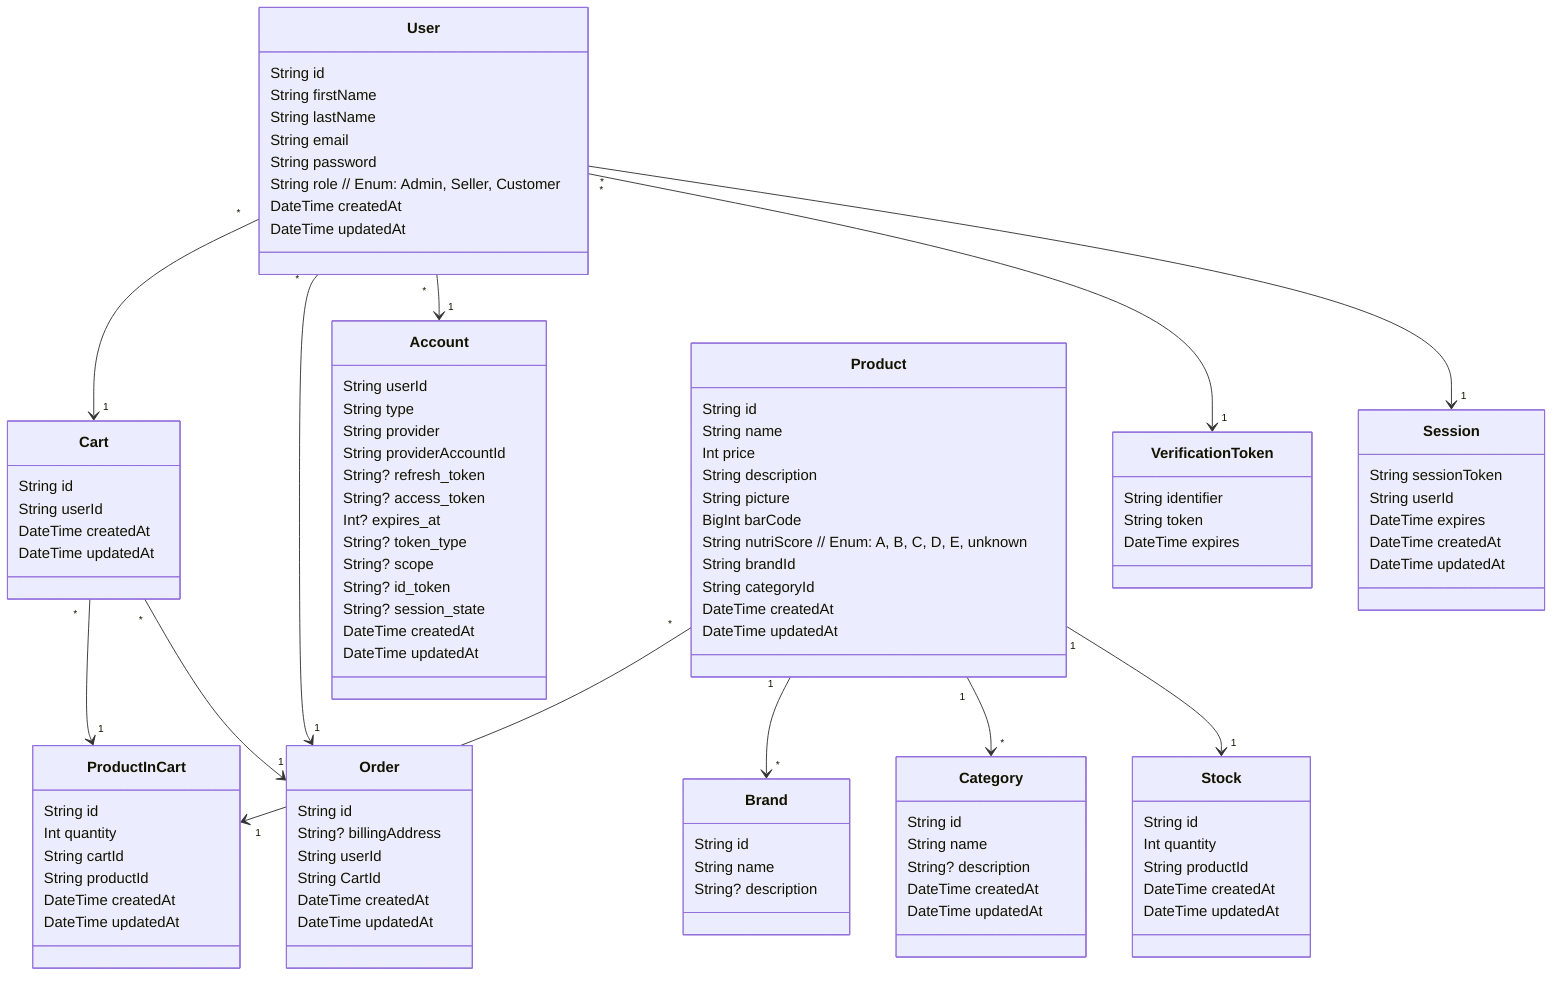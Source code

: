 classDiagram
    class Account {
        String userId
        String type
        String provider
        String providerAccountId
        String? refresh_token
        String? access_token
        Int? expires_at
        String? token_type
        String? scope
        String? id_token
        String? session_state
        DateTime createdAt
        DateTime updatedAt
    }
    class Session {
        String sessionToken
        String userId
        DateTime expires
        DateTime createdAt
        DateTime updatedAt
    }
    class VerificationToken {
        String identifier
        String token
        DateTime expires
    }
    class User {
        String id
        String firstName
        String lastName
        String email
        String password
        String role   // Enum: Admin, Seller, Customer
        DateTime createdAt
        DateTime updatedAt
    }
    class Product {
        String id
        String name
        Int price
        String description
        String picture
        BigInt barCode
        String nutriScore // Enum: A, B, C, D, E, unknown
        String brandId
        String categoryId
        DateTime createdAt
        DateTime updatedAt
    }
    class Brand {
        String id
        String name
        String? description
    }
    class Category {
        String id
        String name
        String? description
        DateTime createdAt
        DateTime updatedAt
    }
    class Stock {
        String id
        Int quantity
        String productId
        DateTime createdAt
        DateTime updatedAt
    }
    class Cart {
        String id
        String userId
        DateTime createdAt
        DateTime updatedAt
    }
    class ProductInCart {
        String id
        Int quantity
        String cartId
        String productId
        DateTime createdAt
        DateTime updatedAt
    }

    class Order {
        String id
        String? billingAddress
        String userId
        String CartId
        DateTime createdAt
        DateTime updatedAt
    }

    User "*" --> "1" Cart
    User "*" --> "1" Order
    User "*" --> "1" Account
    User "*" --> "1" VerificationToken
    User "*" --> "1" Session

    Cart "*" --> "1" ProductInCart
    Cart "*" --> "1" Order

    Product "*" --> "1" ProductInCart
    Product "1" --> "*" Brand
    Product "1" --> "*" Category
    Product "1" --> "1" Stock